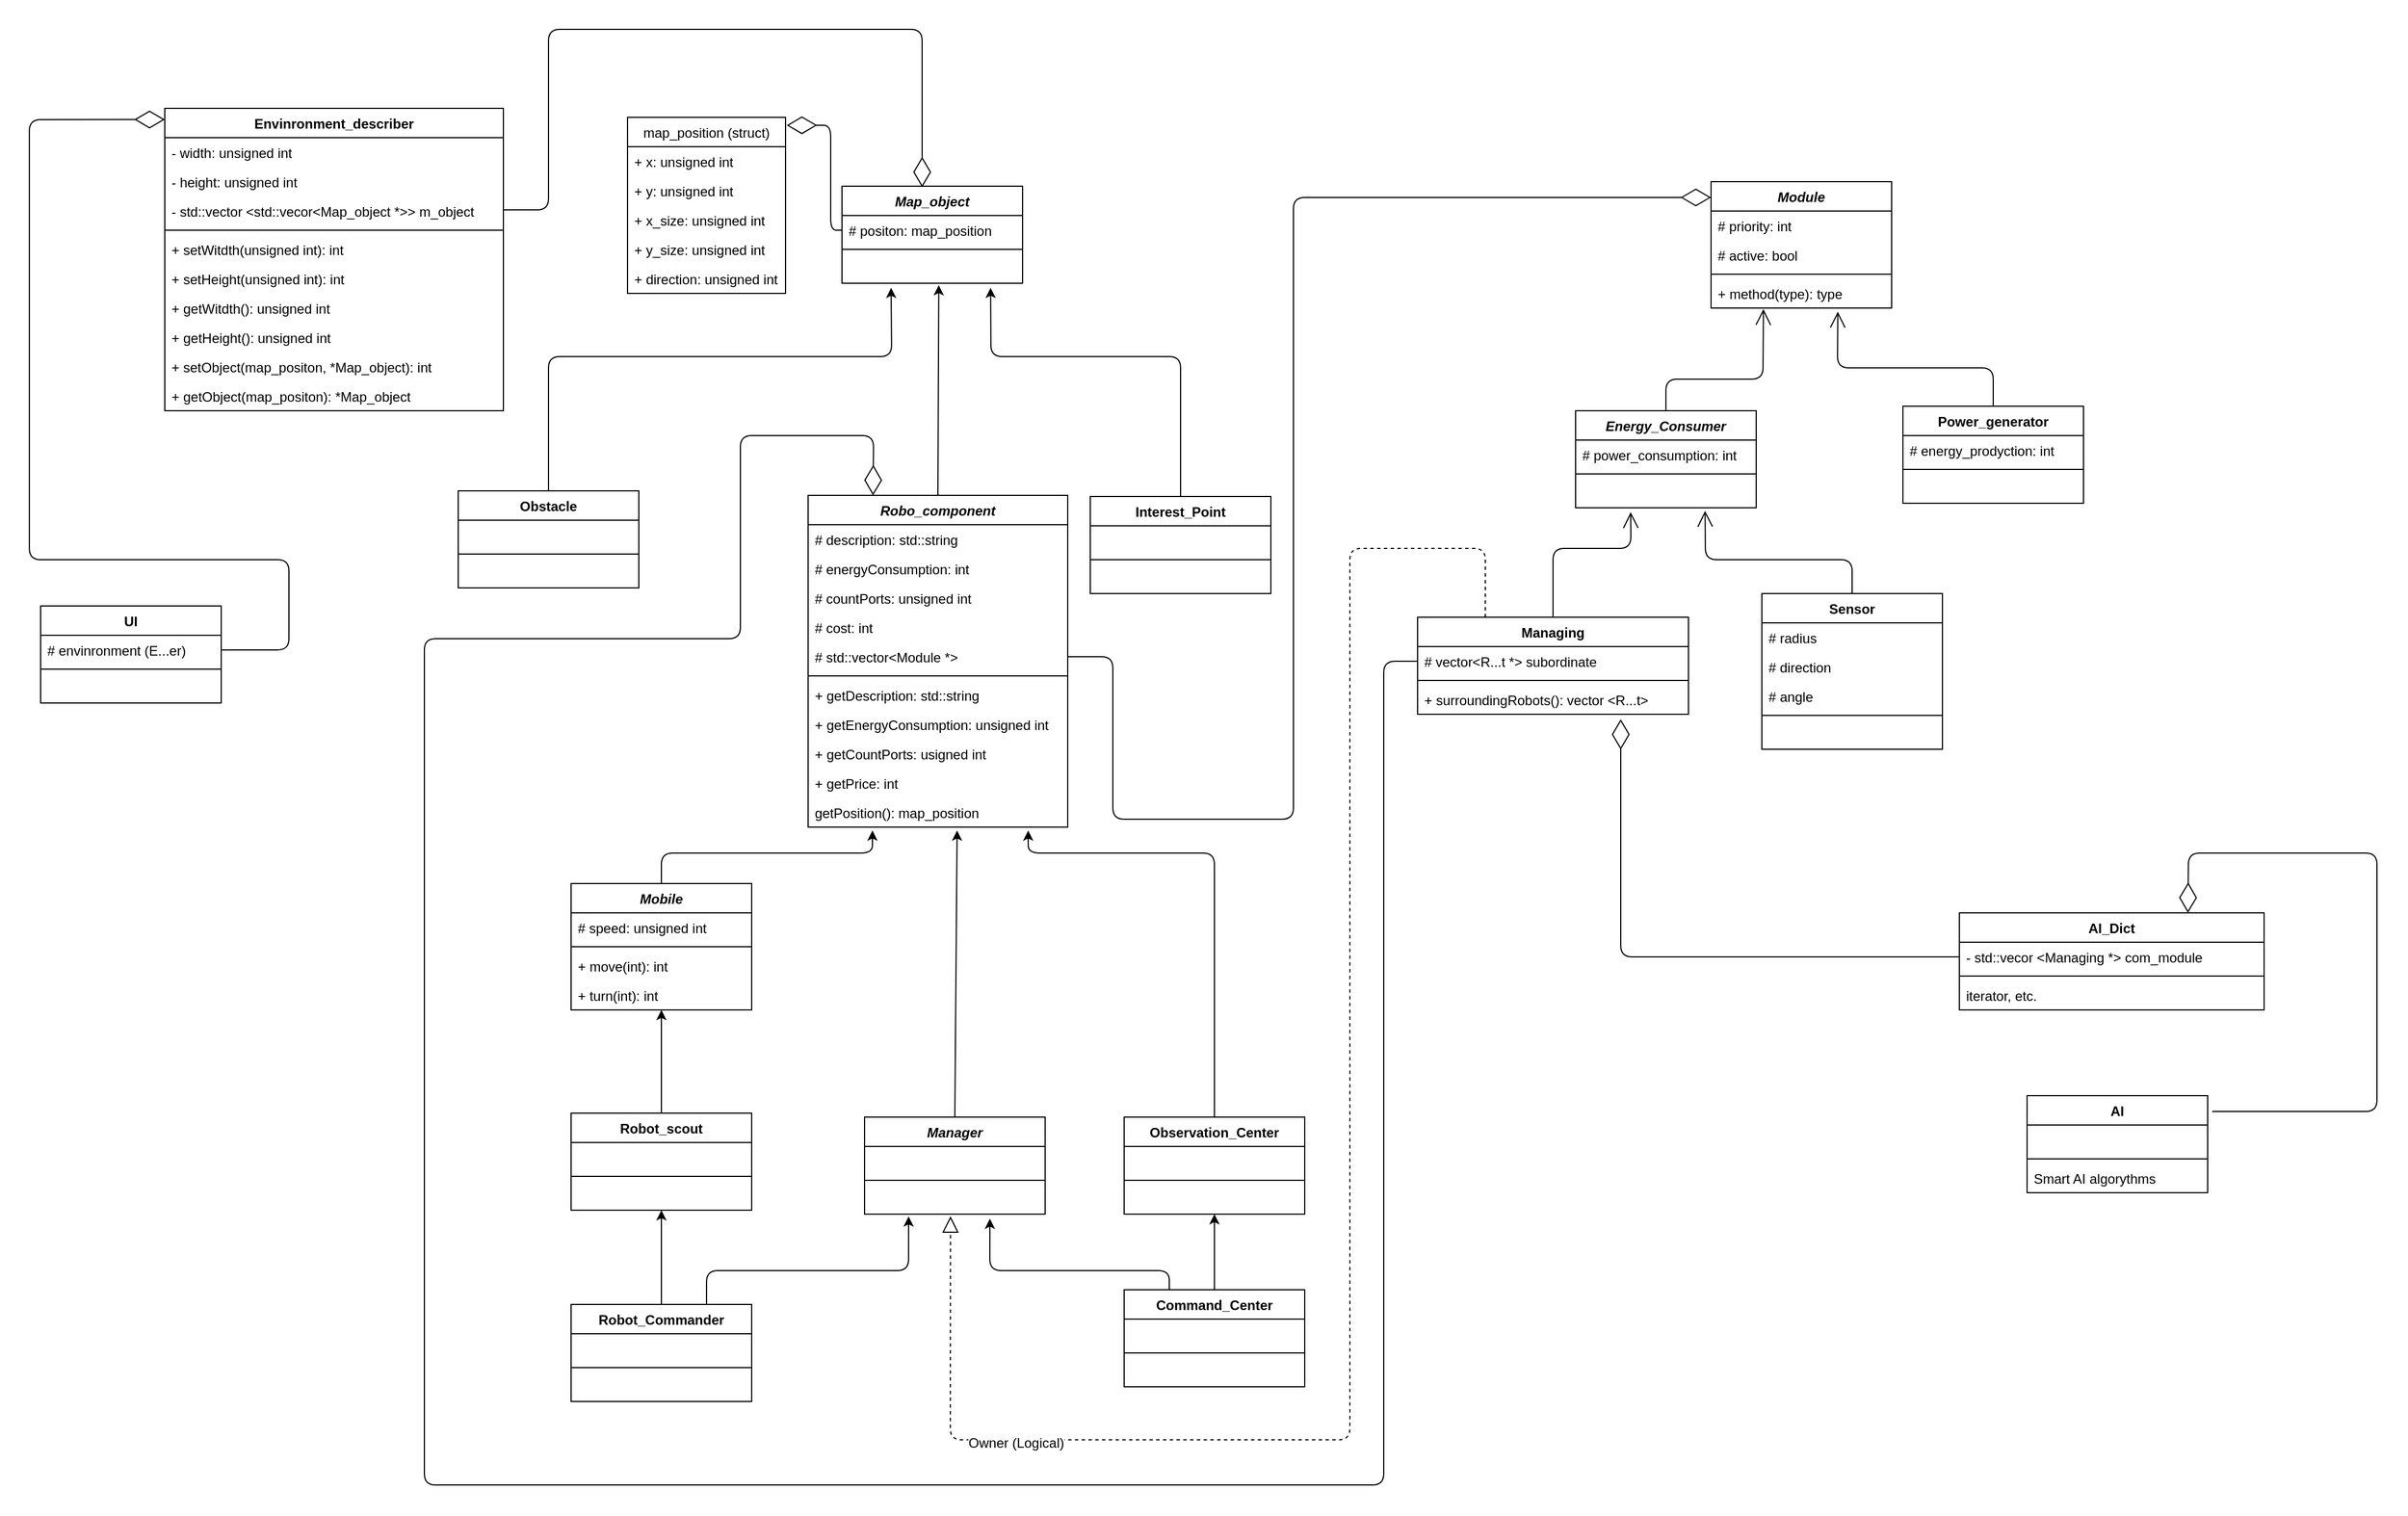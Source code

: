 <mxfile version="11.1.4" type="device"><diagram id="Exsvx9Uhfmpt_ahHoCNK" name="Page-1"><mxGraphModel dx="544" dy="948" grid="1" gridSize="10" guides="1" tooltips="1" connect="1" arrows="1" fold="1" page="1" pageScale="1" pageWidth="2336" pageHeight="1654" math="0" shadow="0"><root><mxCell id="0"/><mxCell id="1" parent="0"/><mxCell id="YD5FZeGdXj8ahOVdZ7LE-12" value="Envinronment_describer" style="swimlane;fontStyle=1;align=center;verticalAlign=top;childLayout=stackLayout;horizontal=1;startSize=26;horizontalStack=0;resizeParent=1;resizeParentMax=0;resizeLast=0;collapsible=1;marginBottom=0;" parent="1" vertex="1"><mxGeometry x="160" y="100" width="300" height="268" as="geometry"/></mxCell><mxCell id="YD5FZeGdXj8ahOVdZ7LE-13" value="- width: unsigned int" style="text;strokeColor=none;fillColor=none;align=left;verticalAlign=top;spacingLeft=4;spacingRight=4;overflow=hidden;rotatable=0;points=[[0,0.5],[1,0.5]];portConstraint=eastwest;" parent="YD5FZeGdXj8ahOVdZ7LE-12" vertex="1"><mxGeometry y="26" width="300" height="26" as="geometry"/></mxCell><mxCell id="YD5FZeGdXj8ahOVdZ7LE-16" value="- height: unsigned int" style="text;strokeColor=none;fillColor=none;align=left;verticalAlign=top;spacingLeft=4;spacingRight=4;overflow=hidden;rotatable=0;points=[[0,0.5],[1,0.5]];portConstraint=eastwest;" parent="YD5FZeGdXj8ahOVdZ7LE-12" vertex="1"><mxGeometry y="52" width="300" height="26" as="geometry"/></mxCell><mxCell id="DMs6pULs--Ma_OaMrf5f-1" value="- std::vector &lt;std::vecor&lt;Map_object *&gt;&gt; m_object" style="text;strokeColor=none;fillColor=none;align=left;verticalAlign=top;spacingLeft=4;spacingRight=4;overflow=hidden;rotatable=0;points=[[0,0.5],[1,0.5]];portConstraint=eastwest;" parent="YD5FZeGdXj8ahOVdZ7LE-12" vertex="1"><mxGeometry y="78" width="300" height="26" as="geometry"/></mxCell><mxCell id="YD5FZeGdXj8ahOVdZ7LE-14" value="" style="line;strokeWidth=1;fillColor=none;align=left;verticalAlign=middle;spacingTop=-1;spacingLeft=3;spacingRight=3;rotatable=0;labelPosition=right;points=[];portConstraint=eastwest;" parent="YD5FZeGdXj8ahOVdZ7LE-12" vertex="1"><mxGeometry y="104" width="300" height="8" as="geometry"/></mxCell><mxCell id="YD5FZeGdXj8ahOVdZ7LE-15" value="+ setWitdth(unsigned int): int" style="text;strokeColor=none;fillColor=none;align=left;verticalAlign=top;spacingLeft=4;spacingRight=4;overflow=hidden;rotatable=0;points=[[0,0.5],[1,0.5]];portConstraint=eastwest;" parent="YD5FZeGdXj8ahOVdZ7LE-12" vertex="1"><mxGeometry y="112" width="300" height="26" as="geometry"/></mxCell><mxCell id="YD5FZeGdXj8ahOVdZ7LE-18" value="+ setHeight(unsigned int): int" style="text;strokeColor=none;fillColor=none;align=left;verticalAlign=top;spacingLeft=4;spacingRight=4;overflow=hidden;rotatable=0;points=[[0,0.5],[1,0.5]];portConstraint=eastwest;" parent="YD5FZeGdXj8ahOVdZ7LE-12" vertex="1"><mxGeometry y="138" width="300" height="26" as="geometry"/></mxCell><mxCell id="YD5FZeGdXj8ahOVdZ7LE-19" value="+ getWitdth(): unsigned int" style="text;strokeColor=none;fillColor=none;align=left;verticalAlign=top;spacingLeft=4;spacingRight=4;overflow=hidden;rotatable=0;points=[[0,0.5],[1,0.5]];portConstraint=eastwest;" parent="YD5FZeGdXj8ahOVdZ7LE-12" vertex="1"><mxGeometry y="164" width="300" height="26" as="geometry"/></mxCell><mxCell id="YD5FZeGdXj8ahOVdZ7LE-20" value="+ getHeight(): unsigned int" style="text;strokeColor=none;fillColor=none;align=left;verticalAlign=top;spacingLeft=4;spacingRight=4;overflow=hidden;rotatable=0;points=[[0,0.5],[1,0.5]];portConstraint=eastwest;" parent="YD5FZeGdXj8ahOVdZ7LE-12" vertex="1"><mxGeometry y="190" width="300" height="26" as="geometry"/></mxCell><mxCell id="DMs6pULs--Ma_OaMrf5f-21" value="+ setObject(map_positon, *Map_object): int" style="text;strokeColor=none;fillColor=none;align=left;verticalAlign=top;spacingLeft=4;spacingRight=4;overflow=hidden;rotatable=0;points=[[0,0.5],[1,0.5]];portConstraint=eastwest;" parent="YD5FZeGdXj8ahOVdZ7LE-12" vertex="1"><mxGeometry y="216" width="300" height="26" as="geometry"/></mxCell><mxCell id="DMs6pULs--Ma_OaMrf5f-22" value="+ getObject(map_positon): *Map_object" style="text;strokeColor=none;fillColor=none;align=left;verticalAlign=top;spacingLeft=4;spacingRight=4;overflow=hidden;rotatable=0;points=[[0,0.5],[1,0.5]];portConstraint=eastwest;" parent="YD5FZeGdXj8ahOVdZ7LE-12" vertex="1"><mxGeometry y="242" width="300" height="26" as="geometry"/></mxCell><mxCell id="YD5FZeGdXj8ahOVdZ7LE-21" value="Map_object" style="swimlane;fontStyle=3;align=center;verticalAlign=top;childLayout=stackLayout;horizontal=1;startSize=26;horizontalStack=0;resizeParent=1;resizeParentMax=0;resizeLast=0;collapsible=1;marginBottom=0;" parent="1" vertex="1"><mxGeometry x="760" y="169" width="160" height="86" as="geometry"/></mxCell><mxCell id="YD5FZeGdXj8ahOVdZ7LE-22" value="# positon: map_position" style="text;strokeColor=none;fillColor=none;align=left;verticalAlign=top;spacingLeft=4;spacingRight=4;overflow=hidden;rotatable=0;points=[[0,0.5],[1,0.5]];portConstraint=eastwest;" parent="YD5FZeGdXj8ahOVdZ7LE-21" vertex="1"><mxGeometry y="26" width="160" height="26" as="geometry"/></mxCell><mxCell id="YD5FZeGdXj8ahOVdZ7LE-23" value="" style="line;strokeWidth=1;fillColor=none;align=left;verticalAlign=middle;spacingTop=-1;spacingLeft=3;spacingRight=3;rotatable=0;labelPosition=right;points=[];portConstraint=eastwest;" parent="YD5FZeGdXj8ahOVdZ7LE-21" vertex="1"><mxGeometry y="52" width="160" height="8" as="geometry"/></mxCell><mxCell id="YD5FZeGdXj8ahOVdZ7LE-24" value=" " style="text;strokeColor=none;fillColor=none;align=left;verticalAlign=top;spacingLeft=4;spacingRight=4;overflow=hidden;rotatable=0;points=[[0,0.5],[1,0.5]];portConstraint=eastwest;" parent="YD5FZeGdXj8ahOVdZ7LE-21" vertex="1"><mxGeometry y="60" width="160" height="26" as="geometry"/></mxCell><mxCell id="YD5FZeGdXj8ahOVdZ7LE-25" value="map_position (struct)" style="swimlane;fontStyle=0;childLayout=stackLayout;horizontal=1;startSize=26;fillColor=none;horizontalStack=0;resizeParent=1;resizeParentMax=0;resizeLast=0;collapsible=1;marginBottom=0;" parent="1" vertex="1"><mxGeometry x="570" y="108" width="140" height="156" as="geometry"/></mxCell><mxCell id="YD5FZeGdXj8ahOVdZ7LE-26" value="+ x: unsigned int" style="text;strokeColor=none;fillColor=none;align=left;verticalAlign=top;spacingLeft=4;spacingRight=4;overflow=hidden;rotatable=0;points=[[0,0.5],[1,0.5]];portConstraint=eastwest;" parent="YD5FZeGdXj8ahOVdZ7LE-25" vertex="1"><mxGeometry y="26" width="140" height="26" as="geometry"/></mxCell><mxCell id="YD5FZeGdXj8ahOVdZ7LE-27" value="+ y: unsigned int" style="text;strokeColor=none;fillColor=none;align=left;verticalAlign=top;spacingLeft=4;spacingRight=4;overflow=hidden;rotatable=0;points=[[0,0.5],[1,0.5]];portConstraint=eastwest;" parent="YD5FZeGdXj8ahOVdZ7LE-25" vertex="1"><mxGeometry y="52" width="140" height="26" as="geometry"/></mxCell><mxCell id="DMs6pULs--Ma_OaMrf5f-2" value="+ x_size: unsigned int" style="text;strokeColor=none;fillColor=none;align=left;verticalAlign=top;spacingLeft=4;spacingRight=4;overflow=hidden;rotatable=0;points=[[0,0.5],[1,0.5]];portConstraint=eastwest;" parent="YD5FZeGdXj8ahOVdZ7LE-25" vertex="1"><mxGeometry y="78" width="140" height="26" as="geometry"/></mxCell><mxCell id="DMs6pULs--Ma_OaMrf5f-3" value="+ y_size: unsigned int" style="text;strokeColor=none;fillColor=none;align=left;verticalAlign=top;spacingLeft=4;spacingRight=4;overflow=hidden;rotatable=0;points=[[0,0.5],[1,0.5]];portConstraint=eastwest;" parent="YD5FZeGdXj8ahOVdZ7LE-25" vertex="1"><mxGeometry y="104" width="140" height="26" as="geometry"/></mxCell><mxCell id="DMs6pULs--Ma_OaMrf5f-4" value="+ direction: unsigned int" style="text;strokeColor=none;fillColor=none;align=left;verticalAlign=top;spacingLeft=4;spacingRight=4;overflow=hidden;rotatable=0;points=[[0,0.5],[1,0.5]];portConstraint=eastwest;" parent="YD5FZeGdXj8ahOVdZ7LE-25" vertex="1"><mxGeometry y="130" width="140" height="26" as="geometry"/></mxCell><mxCell id="YD5FZeGdXj8ahOVdZ7LE-30" value="Obstacle" style="swimlane;fontStyle=1;align=center;verticalAlign=top;childLayout=stackLayout;horizontal=1;startSize=26;horizontalStack=0;resizeParent=1;resizeParentMax=0;resizeLast=0;collapsible=1;marginBottom=0;" parent="1" vertex="1"><mxGeometry x="420" y="439" width="160" height="86" as="geometry"/></mxCell><mxCell id="YD5FZeGdXj8ahOVdZ7LE-31" value=" " style="text;strokeColor=none;fillColor=none;align=left;verticalAlign=top;spacingLeft=4;spacingRight=4;overflow=hidden;rotatable=0;points=[[0,0.5],[1,0.5]];portConstraint=eastwest;" parent="YD5FZeGdXj8ahOVdZ7LE-30" vertex="1"><mxGeometry y="26" width="160" height="26" as="geometry"/></mxCell><mxCell id="YD5FZeGdXj8ahOVdZ7LE-32" value="" style="line;strokeWidth=1;fillColor=none;align=left;verticalAlign=middle;spacingTop=-1;spacingLeft=3;spacingRight=3;rotatable=0;labelPosition=right;points=[];portConstraint=eastwest;" parent="YD5FZeGdXj8ahOVdZ7LE-30" vertex="1"><mxGeometry y="52" width="160" height="8" as="geometry"/></mxCell><mxCell id="YD5FZeGdXj8ahOVdZ7LE-33" value=" " style="text;strokeColor=none;fillColor=none;align=left;verticalAlign=top;spacingLeft=4;spacingRight=4;overflow=hidden;rotatable=0;points=[[0,0.5],[1,0.5]];portConstraint=eastwest;" parent="YD5FZeGdXj8ahOVdZ7LE-30" vertex="1"><mxGeometry y="60" width="160" height="26" as="geometry"/></mxCell><mxCell id="YD5FZeGdXj8ahOVdZ7LE-38" value="Robo_component" style="swimlane;fontStyle=3;align=center;verticalAlign=top;childLayout=stackLayout;horizontal=1;startSize=26;horizontalStack=0;resizeParent=1;resizeParentMax=0;resizeLast=0;collapsible=1;marginBottom=0;" parent="1" vertex="1"><mxGeometry x="730" y="443" width="230" height="294" as="geometry"/></mxCell><mxCell id="YD5FZeGdXj8ahOVdZ7LE-39" value="# description: std::string" style="text;strokeColor=none;fillColor=none;align=left;verticalAlign=top;spacingLeft=4;spacingRight=4;overflow=hidden;rotatable=0;points=[[0,0.5],[1,0.5]];portConstraint=eastwest;" parent="YD5FZeGdXj8ahOVdZ7LE-38" vertex="1"><mxGeometry y="26" width="230" height="26" as="geometry"/></mxCell><mxCell id="YD5FZeGdXj8ahOVdZ7LE-41" value="# energyConsumption: int" style="text;strokeColor=none;fillColor=none;align=left;verticalAlign=top;spacingLeft=4;spacingRight=4;overflow=hidden;rotatable=0;points=[[0,0.5],[1,0.5]];portConstraint=eastwest;" parent="YD5FZeGdXj8ahOVdZ7LE-38" vertex="1"><mxGeometry y="52" width="230" height="26" as="geometry"/></mxCell><mxCell id="YD5FZeGdXj8ahOVdZ7LE-56" value="# countPorts: unsigned int" style="text;strokeColor=none;fillColor=none;align=left;verticalAlign=top;spacingLeft=4;spacingRight=4;overflow=hidden;rotatable=0;points=[[0,0.5],[1,0.5]];portConstraint=eastwest;" parent="YD5FZeGdXj8ahOVdZ7LE-38" vertex="1"><mxGeometry y="78" width="230" height="26" as="geometry"/></mxCell><mxCell id="YD5FZeGdXj8ahOVdZ7LE-57" value="# cost: int" style="text;strokeColor=none;fillColor=none;align=left;verticalAlign=top;spacingLeft=4;spacingRight=4;overflow=hidden;rotatable=0;points=[[0,0.5],[1,0.5]];portConstraint=eastwest;" parent="YD5FZeGdXj8ahOVdZ7LE-38" vertex="1"><mxGeometry y="104" width="230" height="26" as="geometry"/></mxCell><mxCell id="YD5FZeGdXj8ahOVdZ7LE-92" value="# std::vector&lt;Module *&gt;" style="text;strokeColor=none;fillColor=none;align=left;verticalAlign=top;spacingLeft=4;spacingRight=4;overflow=hidden;rotatable=0;points=[[0,0.5],[1,0.5]];portConstraint=eastwest;" parent="YD5FZeGdXj8ahOVdZ7LE-38" vertex="1"><mxGeometry y="130" width="230" height="26" as="geometry"/></mxCell><mxCell id="YD5FZeGdXj8ahOVdZ7LE-40" value="" style="line;strokeWidth=1;fillColor=none;align=left;verticalAlign=middle;spacingTop=-1;spacingLeft=3;spacingRight=3;rotatable=0;labelPosition=right;points=[];portConstraint=eastwest;" parent="YD5FZeGdXj8ahOVdZ7LE-38" vertex="1"><mxGeometry y="156" width="230" height="8" as="geometry"/></mxCell><mxCell id="DMs6pULs--Ma_OaMrf5f-24" value="+ getDescription: std::string" style="text;strokeColor=none;fillColor=none;align=left;verticalAlign=top;spacingLeft=4;spacingRight=4;overflow=hidden;rotatable=0;points=[[0,0.5],[1,0.5]];portConstraint=eastwest;" parent="YD5FZeGdXj8ahOVdZ7LE-38" vertex="1"><mxGeometry y="164" width="230" height="26" as="geometry"/></mxCell><mxCell id="YD5FZeGdXj8ahOVdZ7LE-53" value="+ getEnergyConsumption: unsigned int" style="text;strokeColor=none;fillColor=none;align=left;verticalAlign=top;spacingLeft=4;spacingRight=4;overflow=hidden;rotatable=0;points=[[0,0.5],[1,0.5]];portConstraint=eastwest;" parent="YD5FZeGdXj8ahOVdZ7LE-38" vertex="1"><mxGeometry y="190" width="230" height="26" as="geometry"/></mxCell><mxCell id="DMs6pULs--Ma_OaMrf5f-25" value="+ getCountPorts: usigned int" style="text;strokeColor=none;fillColor=none;align=left;verticalAlign=top;spacingLeft=4;spacingRight=4;overflow=hidden;rotatable=0;points=[[0,0.5],[1,0.5]];portConstraint=eastwest;" parent="YD5FZeGdXj8ahOVdZ7LE-38" vertex="1"><mxGeometry y="216" width="230" height="26" as="geometry"/></mxCell><mxCell id="DMs6pULs--Ma_OaMrf5f-26" value="+ getPrice: int" style="text;strokeColor=none;fillColor=none;align=left;verticalAlign=top;spacingLeft=4;spacingRight=4;overflow=hidden;rotatable=0;points=[[0,0.5],[1,0.5]];portConstraint=eastwest;" parent="YD5FZeGdXj8ahOVdZ7LE-38" vertex="1"><mxGeometry y="242" width="230" height="26" as="geometry"/></mxCell><mxCell id="RsCHf3ZjkwLosZyqgqrF-59" value="getPosition(): map_position" style="text;strokeColor=none;fillColor=none;align=left;verticalAlign=top;spacingLeft=4;spacingRight=4;overflow=hidden;rotatable=0;points=[[0,0.5],[1,0.5]];portConstraint=eastwest;" vertex="1" parent="YD5FZeGdXj8ahOVdZ7LE-38"><mxGeometry y="268" width="230" height="26" as="geometry"/></mxCell><mxCell id="YD5FZeGdXj8ahOVdZ7LE-42" value="Interest_Point" style="swimlane;fontStyle=1;align=center;verticalAlign=top;childLayout=stackLayout;horizontal=1;startSize=26;horizontalStack=0;resizeParent=1;resizeParentMax=0;resizeLast=0;collapsible=1;marginBottom=0;" parent="1" vertex="1"><mxGeometry x="980" y="444" width="160" height="86" as="geometry"/></mxCell><mxCell id="YD5FZeGdXj8ahOVdZ7LE-43" value=" " style="text;strokeColor=none;fillColor=none;align=left;verticalAlign=top;spacingLeft=4;spacingRight=4;overflow=hidden;rotatable=0;points=[[0,0.5],[1,0.5]];portConstraint=eastwest;" parent="YD5FZeGdXj8ahOVdZ7LE-42" vertex="1"><mxGeometry y="26" width="160" height="26" as="geometry"/></mxCell><mxCell id="YD5FZeGdXj8ahOVdZ7LE-44" value="" style="line;strokeWidth=1;fillColor=none;align=left;verticalAlign=middle;spacingTop=-1;spacingLeft=3;spacingRight=3;rotatable=0;labelPosition=right;points=[];portConstraint=eastwest;" parent="YD5FZeGdXj8ahOVdZ7LE-42" vertex="1"><mxGeometry y="52" width="160" height="8" as="geometry"/></mxCell><mxCell id="YD5FZeGdXj8ahOVdZ7LE-45" value=" " style="text;strokeColor=none;fillColor=none;align=left;verticalAlign=top;spacingLeft=4;spacingRight=4;overflow=hidden;rotatable=0;points=[[0,0.5],[1,0.5]];portConstraint=eastwest;" parent="YD5FZeGdXj8ahOVdZ7LE-42" vertex="1"><mxGeometry y="60" width="160" height="26" as="geometry"/></mxCell><mxCell id="YD5FZeGdXj8ahOVdZ7LE-58" value="Mobile" style="swimlane;fontStyle=3;align=center;verticalAlign=top;childLayout=stackLayout;horizontal=1;startSize=26;horizontalStack=0;resizeParent=1;resizeParentMax=0;resizeLast=0;collapsible=1;marginBottom=0;" parent="1" vertex="1"><mxGeometry x="520" y="787" width="160" height="112" as="geometry"/></mxCell><mxCell id="YD5FZeGdXj8ahOVdZ7LE-59" value="# speed: unsigned int" style="text;strokeColor=none;fillColor=none;align=left;verticalAlign=top;spacingLeft=4;spacingRight=4;overflow=hidden;rotatable=0;points=[[0,0.5],[1,0.5]];portConstraint=eastwest;" parent="YD5FZeGdXj8ahOVdZ7LE-58" vertex="1"><mxGeometry y="26" width="160" height="26" as="geometry"/></mxCell><mxCell id="YD5FZeGdXj8ahOVdZ7LE-60" value="" style="line;strokeWidth=1;fillColor=none;align=left;verticalAlign=middle;spacingTop=-1;spacingLeft=3;spacingRight=3;rotatable=0;labelPosition=right;points=[];portConstraint=eastwest;" parent="YD5FZeGdXj8ahOVdZ7LE-58" vertex="1"><mxGeometry y="52" width="160" height="8" as="geometry"/></mxCell><mxCell id="YD5FZeGdXj8ahOVdZ7LE-61" value="+ move(int): int" style="text;strokeColor=none;fillColor=none;align=left;verticalAlign=top;spacingLeft=4;spacingRight=4;overflow=hidden;rotatable=0;points=[[0,0.5],[1,0.5]];portConstraint=eastwest;" parent="YD5FZeGdXj8ahOVdZ7LE-58" vertex="1"><mxGeometry y="60" width="160" height="26" as="geometry"/></mxCell><mxCell id="YD5FZeGdXj8ahOVdZ7LE-62" value="+ turn(int): int" style="text;strokeColor=none;fillColor=none;align=left;verticalAlign=top;spacingLeft=4;spacingRight=4;overflow=hidden;rotatable=0;points=[[0,0.5],[1,0.5]];portConstraint=eastwest;" parent="YD5FZeGdXj8ahOVdZ7LE-58" vertex="1"><mxGeometry y="86" width="160" height="26" as="geometry"/></mxCell><mxCell id="YD5FZeGdXj8ahOVdZ7LE-67" value="Manager" style="swimlane;fontStyle=3;align=center;verticalAlign=top;childLayout=stackLayout;horizontal=1;startSize=26;horizontalStack=0;resizeParent=1;resizeParentMax=0;resizeLast=0;collapsible=1;marginBottom=0;" parent="1" vertex="1"><mxGeometry x="780" y="994" width="160" height="86" as="geometry"/></mxCell><mxCell id="YD5FZeGdXj8ahOVdZ7LE-68" value=" " style="text;strokeColor=none;fillColor=none;align=left;verticalAlign=top;spacingLeft=4;spacingRight=4;overflow=hidden;rotatable=0;points=[[0,0.5],[1,0.5]];portConstraint=eastwest;" parent="YD5FZeGdXj8ahOVdZ7LE-67" vertex="1"><mxGeometry y="26" width="160" height="26" as="geometry"/></mxCell><mxCell id="YD5FZeGdXj8ahOVdZ7LE-69" value="" style="line;strokeWidth=1;fillColor=none;align=left;verticalAlign=middle;spacingTop=-1;spacingLeft=3;spacingRight=3;rotatable=0;labelPosition=right;points=[];portConstraint=eastwest;" parent="YD5FZeGdXj8ahOVdZ7LE-67" vertex="1"><mxGeometry y="52" width="160" height="8" as="geometry"/></mxCell><mxCell id="YD5FZeGdXj8ahOVdZ7LE-70" value=" " style="text;strokeColor=none;fillColor=none;align=left;verticalAlign=top;spacingLeft=4;spacingRight=4;overflow=hidden;rotatable=0;points=[[0,0.5],[1,0.5]];portConstraint=eastwest;" parent="YD5FZeGdXj8ahOVdZ7LE-67" vertex="1"><mxGeometry y="60" width="160" height="26" as="geometry"/></mxCell><mxCell id="YD5FZeGdXj8ahOVdZ7LE-71" value="Module" style="swimlane;fontStyle=3;align=center;verticalAlign=top;childLayout=stackLayout;horizontal=1;startSize=26;horizontalStack=0;resizeParent=1;resizeParentMax=0;resizeLast=0;collapsible=1;marginBottom=0;" parent="1" vertex="1"><mxGeometry x="1530" y="165" width="160" height="112" as="geometry"><mxRectangle x="1530" y="165" width="70" height="26" as="alternateBounds"/></mxGeometry></mxCell><mxCell id="YD5FZeGdXj8ahOVdZ7LE-72" value="# priority: int" style="text;strokeColor=none;fillColor=none;align=left;verticalAlign=top;spacingLeft=4;spacingRight=4;overflow=hidden;rotatable=0;points=[[0,0.5],[1,0.5]];portConstraint=eastwest;" parent="YD5FZeGdXj8ahOVdZ7LE-71" vertex="1"><mxGeometry y="26" width="160" height="26" as="geometry"/></mxCell><mxCell id="RsCHf3ZjkwLosZyqgqrF-19" value="# active: bool" style="text;strokeColor=none;fillColor=none;align=left;verticalAlign=top;spacingLeft=4;spacingRight=4;overflow=hidden;rotatable=0;points=[[0,0.5],[1,0.5]];portConstraint=eastwest;" vertex="1" parent="YD5FZeGdXj8ahOVdZ7LE-71"><mxGeometry y="52" width="160" height="26" as="geometry"/></mxCell><mxCell id="YD5FZeGdXj8ahOVdZ7LE-73" value="" style="line;strokeWidth=1;fillColor=none;align=left;verticalAlign=middle;spacingTop=-1;spacingLeft=3;spacingRight=3;rotatable=0;labelPosition=right;points=[];portConstraint=eastwest;" parent="YD5FZeGdXj8ahOVdZ7LE-71" vertex="1"><mxGeometry y="78" width="160" height="8" as="geometry"/></mxCell><mxCell id="YD5FZeGdXj8ahOVdZ7LE-74" value="+ method(type): type" style="text;strokeColor=none;fillColor=none;align=left;verticalAlign=top;spacingLeft=4;spacingRight=4;overflow=hidden;rotatable=0;points=[[0,0.5],[1,0.5]];portConstraint=eastwest;" parent="YD5FZeGdXj8ahOVdZ7LE-71" vertex="1"><mxGeometry y="86" width="160" height="26" as="geometry"/></mxCell><mxCell id="YD5FZeGdXj8ahOVdZ7LE-75" value="Managing" style="swimlane;fontStyle=1;align=center;verticalAlign=top;childLayout=stackLayout;horizontal=1;startSize=26;horizontalStack=0;resizeParent=1;resizeParentMax=0;resizeLast=0;collapsible=1;marginBottom=0;" parent="1" vertex="1"><mxGeometry x="1270" y="551" width="240" height="86" as="geometry"/></mxCell><mxCell id="YD5FZeGdXj8ahOVdZ7LE-76" value="# vector&lt;R...t *&gt; subordinate" style="text;strokeColor=none;fillColor=none;align=left;verticalAlign=top;spacingLeft=4;spacingRight=4;overflow=hidden;rotatable=0;points=[[0,0.5],[1,0.5]];portConstraint=eastwest;" parent="YD5FZeGdXj8ahOVdZ7LE-75" vertex="1"><mxGeometry y="26" width="240" height="26" as="geometry"/></mxCell><mxCell id="YD5FZeGdXj8ahOVdZ7LE-77" value="" style="line;strokeWidth=1;fillColor=none;align=left;verticalAlign=middle;spacingTop=-1;spacingLeft=3;spacingRight=3;rotatable=0;labelPosition=right;points=[];portConstraint=eastwest;" parent="YD5FZeGdXj8ahOVdZ7LE-75" vertex="1"><mxGeometry y="52" width="240" height="8" as="geometry"/></mxCell><mxCell id="YD5FZeGdXj8ahOVdZ7LE-78" value="+ surroundingRobots(): vector &lt;R...t&gt;" style="text;strokeColor=none;fillColor=none;align=left;verticalAlign=top;spacingLeft=4;spacingRight=4;overflow=hidden;rotatable=0;points=[[0,0.5],[1,0.5]];portConstraint=eastwest;" parent="YD5FZeGdXj8ahOVdZ7LE-75" vertex="1"><mxGeometry y="60" width="240" height="26" as="geometry"/></mxCell><mxCell id="YD5FZeGdXj8ahOVdZ7LE-79" value="Power_generator" style="swimlane;fontStyle=1;align=center;verticalAlign=top;childLayout=stackLayout;horizontal=1;startSize=26;horizontalStack=0;resizeParent=1;resizeParentMax=0;resizeLast=0;collapsible=1;marginBottom=0;" parent="1" vertex="1"><mxGeometry x="1700" y="364" width="160" height="86" as="geometry"/></mxCell><mxCell id="YD5FZeGdXj8ahOVdZ7LE-80" value="# energy_prodyction: int" style="text;strokeColor=none;fillColor=none;align=left;verticalAlign=top;spacingLeft=4;spacingRight=4;overflow=hidden;rotatable=0;points=[[0,0.5],[1,0.5]];portConstraint=eastwest;" parent="YD5FZeGdXj8ahOVdZ7LE-79" vertex="1"><mxGeometry y="26" width="160" height="26" as="geometry"/></mxCell><mxCell id="YD5FZeGdXj8ahOVdZ7LE-81" value="" style="line;strokeWidth=1;fillColor=none;align=left;verticalAlign=middle;spacingTop=-1;spacingLeft=3;spacingRight=3;rotatable=0;labelPosition=right;points=[];portConstraint=eastwest;" parent="YD5FZeGdXj8ahOVdZ7LE-79" vertex="1"><mxGeometry y="52" width="160" height="8" as="geometry"/></mxCell><mxCell id="YD5FZeGdXj8ahOVdZ7LE-82" value=" " style="text;strokeColor=none;fillColor=none;align=left;verticalAlign=top;spacingLeft=4;spacingRight=4;overflow=hidden;rotatable=0;points=[[0,0.5],[1,0.5]];portConstraint=eastwest;" parent="YD5FZeGdXj8ahOVdZ7LE-79" vertex="1"><mxGeometry y="60" width="160" height="26" as="geometry"/></mxCell><mxCell id="YD5FZeGdXj8ahOVdZ7LE-83" value="Sensor" style="swimlane;fontStyle=1;align=center;verticalAlign=top;childLayout=stackLayout;horizontal=1;startSize=26;horizontalStack=0;resizeParent=1;resizeParentMax=0;resizeLast=0;collapsible=1;marginBottom=0;" parent="1" vertex="1"><mxGeometry x="1575" y="530" width="160" height="138" as="geometry"/></mxCell><mxCell id="YD5FZeGdXj8ahOVdZ7LE-84" value="# radius" style="text;strokeColor=none;fillColor=none;align=left;verticalAlign=top;spacingLeft=4;spacingRight=4;overflow=hidden;rotatable=0;points=[[0,0.5],[1,0.5]];portConstraint=eastwest;" parent="YD5FZeGdXj8ahOVdZ7LE-83" vertex="1"><mxGeometry y="26" width="160" height="26" as="geometry"/></mxCell><mxCell id="RsCHf3ZjkwLosZyqgqrF-25" value="# direction" style="text;strokeColor=none;fillColor=none;align=left;verticalAlign=top;spacingLeft=4;spacingRight=4;overflow=hidden;rotatable=0;points=[[0,0.5],[1,0.5]];portConstraint=eastwest;" vertex="1" parent="YD5FZeGdXj8ahOVdZ7LE-83"><mxGeometry y="52" width="160" height="26" as="geometry"/></mxCell><mxCell id="RsCHf3ZjkwLosZyqgqrF-26" value="# angle" style="text;strokeColor=none;fillColor=none;align=left;verticalAlign=top;spacingLeft=4;spacingRight=4;overflow=hidden;rotatable=0;points=[[0,0.5],[1,0.5]];portConstraint=eastwest;" vertex="1" parent="YD5FZeGdXj8ahOVdZ7LE-83"><mxGeometry y="78" width="160" height="26" as="geometry"/></mxCell><mxCell id="YD5FZeGdXj8ahOVdZ7LE-85" value="" style="line;strokeWidth=1;fillColor=none;align=left;verticalAlign=middle;spacingTop=-1;spacingLeft=3;spacingRight=3;rotatable=0;labelPosition=right;points=[];portConstraint=eastwest;" parent="YD5FZeGdXj8ahOVdZ7LE-83" vertex="1"><mxGeometry y="104" width="160" height="8" as="geometry"/></mxCell><mxCell id="YD5FZeGdXj8ahOVdZ7LE-86" value=" " style="text;strokeColor=none;fillColor=none;align=left;verticalAlign=top;spacingLeft=4;spacingRight=4;overflow=hidden;rotatable=0;points=[[0,0.5],[1,0.5]];portConstraint=eastwest;" parent="YD5FZeGdXj8ahOVdZ7LE-83" vertex="1"><mxGeometry y="112" width="160" height="26" as="geometry"/></mxCell><mxCell id="YD5FZeGdXj8ahOVdZ7LE-94" value="" style="endArrow=diamondThin;endFill=0;endSize=24;html=1;exitX=1;exitY=0.5;exitDx=0;exitDy=0;" parent="1" source="YD5FZeGdXj8ahOVdZ7LE-92" edge="1"><mxGeometry width="160" relative="1" as="geometry"><mxPoint x="920" y="732.5" as="sourcePoint"/><mxPoint x="1530" y="179" as="targetPoint"/><Array as="points"><mxPoint x="1000" y="586"/><mxPoint x="1000" y="730"/><mxPoint x="1160" y="730"/><mxPoint x="1160" y="179"/></Array></mxGeometry></mxCell><mxCell id="YD5FZeGdXj8ahOVdZ7LE-95" value="" style="endArrow=diamondThin;endFill=0;endSize=24;html=1;exitX=0;exitY=0.5;exitDx=0;exitDy=0;entryX=1.007;entryY=0.045;entryDx=0;entryDy=0;entryPerimeter=0;" parent="1" source="YD5FZeGdXj8ahOVdZ7LE-22" target="YD5FZeGdXj8ahOVdZ7LE-25" edge="1"><mxGeometry width="160" relative="1" as="geometry"><mxPoint x="500" y="240" as="sourcePoint"/><mxPoint x="703" y="87" as="targetPoint"/><Array as="points"><mxPoint x="750" y="208"/><mxPoint x="750" y="115"/></Array></mxGeometry></mxCell><mxCell id="YD5FZeGdXj8ahOVdZ7LE-96" value="Robot_Commander" style="swimlane;fontStyle=1;align=center;verticalAlign=top;childLayout=stackLayout;horizontal=1;startSize=26;horizontalStack=0;resizeParent=1;resizeParentMax=0;resizeLast=0;collapsible=1;marginBottom=0;" parent="1" vertex="1"><mxGeometry x="520" y="1160" width="160" height="86" as="geometry"/></mxCell><mxCell id="YD5FZeGdXj8ahOVdZ7LE-97" value=" " style="text;strokeColor=none;fillColor=none;align=left;verticalAlign=top;spacingLeft=4;spacingRight=4;overflow=hidden;rotatable=0;points=[[0,0.5],[1,0.5]];portConstraint=eastwest;" parent="YD5FZeGdXj8ahOVdZ7LE-96" vertex="1"><mxGeometry y="26" width="160" height="26" as="geometry"/></mxCell><mxCell id="YD5FZeGdXj8ahOVdZ7LE-98" value="" style="line;strokeWidth=1;fillColor=none;align=left;verticalAlign=middle;spacingTop=-1;spacingLeft=3;spacingRight=3;rotatable=0;labelPosition=right;points=[];portConstraint=eastwest;" parent="YD5FZeGdXj8ahOVdZ7LE-96" vertex="1"><mxGeometry y="52" width="160" height="8" as="geometry"/></mxCell><mxCell id="YD5FZeGdXj8ahOVdZ7LE-99" value=" " style="text;strokeColor=none;fillColor=none;align=left;verticalAlign=top;spacingLeft=4;spacingRight=4;overflow=hidden;rotatable=0;points=[[0,0.5],[1,0.5]];portConstraint=eastwest;" parent="YD5FZeGdXj8ahOVdZ7LE-96" vertex="1"><mxGeometry y="60" width="160" height="26" as="geometry"/></mxCell><mxCell id="YD5FZeGdXj8ahOVdZ7LE-118" value="Robot_scout" style="swimlane;fontStyle=1;align=center;verticalAlign=top;childLayout=stackLayout;horizontal=1;startSize=26;horizontalStack=0;resizeParent=1;resizeParentMax=0;resizeLast=0;collapsible=1;marginBottom=0;" parent="1" vertex="1"><mxGeometry x="520" y="990.5" width="160" height="86" as="geometry"/></mxCell><mxCell id="YD5FZeGdXj8ahOVdZ7LE-119" value=" " style="text;strokeColor=none;fillColor=none;align=left;verticalAlign=top;spacingLeft=4;spacingRight=4;overflow=hidden;rotatable=0;points=[[0,0.5],[1,0.5]];portConstraint=eastwest;" parent="YD5FZeGdXj8ahOVdZ7LE-118" vertex="1"><mxGeometry y="26" width="160" height="26" as="geometry"/></mxCell><mxCell id="YD5FZeGdXj8ahOVdZ7LE-120" value="" style="line;strokeWidth=1;fillColor=none;align=left;verticalAlign=middle;spacingTop=-1;spacingLeft=3;spacingRight=3;rotatable=0;labelPosition=right;points=[];portConstraint=eastwest;" parent="YD5FZeGdXj8ahOVdZ7LE-118" vertex="1"><mxGeometry y="52" width="160" height="8" as="geometry"/></mxCell><mxCell id="YD5FZeGdXj8ahOVdZ7LE-121" value=" " style="text;strokeColor=none;fillColor=none;align=left;verticalAlign=top;spacingLeft=4;spacingRight=4;overflow=hidden;rotatable=0;points=[[0,0.5],[1,0.5]];portConstraint=eastwest;" parent="YD5FZeGdXj8ahOVdZ7LE-118" vertex="1"><mxGeometry y="60" width="160" height="26" as="geometry"/></mxCell><mxCell id="YD5FZeGdXj8ahOVdZ7LE-123" value="Observation_Center" style="swimlane;fontStyle=1;align=center;verticalAlign=top;childLayout=stackLayout;horizontal=1;startSize=26;horizontalStack=0;resizeParent=1;resizeParentMax=0;resizeLast=0;collapsible=1;marginBottom=0;" parent="1" vertex="1"><mxGeometry x="1010" y="994" width="160" height="86" as="geometry"/></mxCell><mxCell id="YD5FZeGdXj8ahOVdZ7LE-124" value=" " style="text;strokeColor=none;fillColor=none;align=left;verticalAlign=top;spacingLeft=4;spacingRight=4;overflow=hidden;rotatable=0;points=[[0,0.5],[1,0.5]];portConstraint=eastwest;" parent="YD5FZeGdXj8ahOVdZ7LE-123" vertex="1"><mxGeometry y="26" width="160" height="26" as="geometry"/></mxCell><mxCell id="YD5FZeGdXj8ahOVdZ7LE-125" value="" style="line;strokeWidth=1;fillColor=none;align=left;verticalAlign=middle;spacingTop=-1;spacingLeft=3;spacingRight=3;rotatable=0;labelPosition=right;points=[];portConstraint=eastwest;" parent="YD5FZeGdXj8ahOVdZ7LE-123" vertex="1"><mxGeometry y="52" width="160" height="8" as="geometry"/></mxCell><mxCell id="YD5FZeGdXj8ahOVdZ7LE-126" value=" " style="text;strokeColor=none;fillColor=none;align=left;verticalAlign=top;spacingLeft=4;spacingRight=4;overflow=hidden;rotatable=0;points=[[0,0.5],[1,0.5]];portConstraint=eastwest;" parent="YD5FZeGdXj8ahOVdZ7LE-123" vertex="1"><mxGeometry y="60" width="160" height="26" as="geometry"/></mxCell><mxCell id="YD5FZeGdXj8ahOVdZ7LE-137" value="Command_Center" style="swimlane;fontStyle=1;align=center;verticalAlign=top;childLayout=stackLayout;horizontal=1;startSize=26;horizontalStack=0;resizeParent=1;resizeParentMax=0;resizeLast=0;collapsible=1;marginBottom=0;" parent="1" vertex="1"><mxGeometry x="1010" y="1147" width="160" height="86" as="geometry"/></mxCell><mxCell id="YD5FZeGdXj8ahOVdZ7LE-138" value=" " style="text;strokeColor=none;fillColor=none;align=left;verticalAlign=top;spacingLeft=4;spacingRight=4;overflow=hidden;rotatable=0;points=[[0,0.5],[1,0.5]];portConstraint=eastwest;" parent="YD5FZeGdXj8ahOVdZ7LE-137" vertex="1"><mxGeometry y="26" width="160" height="26" as="geometry"/></mxCell><mxCell id="YD5FZeGdXj8ahOVdZ7LE-139" value="" style="line;strokeWidth=1;fillColor=none;align=left;verticalAlign=middle;spacingTop=-1;spacingLeft=3;spacingRight=3;rotatable=0;labelPosition=right;points=[];portConstraint=eastwest;" parent="YD5FZeGdXj8ahOVdZ7LE-137" vertex="1"><mxGeometry y="52" width="160" height="8" as="geometry"/></mxCell><mxCell id="YD5FZeGdXj8ahOVdZ7LE-140" value=" " style="text;strokeColor=none;fillColor=none;align=left;verticalAlign=top;spacingLeft=4;spacingRight=4;overflow=hidden;rotatable=0;points=[[0,0.5],[1,0.5]];portConstraint=eastwest;" parent="YD5FZeGdXj8ahOVdZ7LE-137" vertex="1"><mxGeometry y="60" width="160" height="26" as="geometry"/></mxCell><mxCell id="YD5FZeGdXj8ahOVdZ7LE-144" value="AI_Dict" style="swimlane;fontStyle=1;align=center;verticalAlign=top;childLayout=stackLayout;horizontal=1;startSize=26;horizontalStack=0;resizeParent=1;resizeParentMax=0;resizeLast=0;collapsible=1;marginBottom=0;" parent="1" vertex="1"><mxGeometry x="1750" y="813" width="270" height="86" as="geometry"/></mxCell><mxCell id="YD5FZeGdXj8ahOVdZ7LE-145" value="- std::vecor &lt;Managing *&gt; com_module" style="text;strokeColor=none;fillColor=none;align=left;verticalAlign=top;spacingLeft=4;spacingRight=4;overflow=hidden;rotatable=0;points=[[0,0.5],[1,0.5]];portConstraint=eastwest;" parent="YD5FZeGdXj8ahOVdZ7LE-144" vertex="1"><mxGeometry y="26" width="270" height="26" as="geometry"/></mxCell><mxCell id="YD5FZeGdXj8ahOVdZ7LE-146" value="" style="line;strokeWidth=1;fillColor=none;align=left;verticalAlign=middle;spacingTop=-1;spacingLeft=3;spacingRight=3;rotatable=0;labelPosition=right;points=[];portConstraint=eastwest;" parent="YD5FZeGdXj8ahOVdZ7LE-144" vertex="1"><mxGeometry y="52" width="270" height="8" as="geometry"/></mxCell><mxCell id="YD5FZeGdXj8ahOVdZ7LE-147" value="iterator, etc." style="text;strokeColor=none;fillColor=none;align=left;verticalAlign=top;spacingLeft=4;spacingRight=4;overflow=hidden;rotatable=0;points=[[0,0.5],[1,0.5]];portConstraint=eastwest;" parent="YD5FZeGdXj8ahOVdZ7LE-144" vertex="1"><mxGeometry y="60" width="270" height="26" as="geometry"/></mxCell><mxCell id="YD5FZeGdXj8ahOVdZ7LE-151" value="" style="endArrow=diamondThin;endFill=0;endSize=24;html=1;exitX=0;exitY=0.5;exitDx=0;exitDy=0;entryX=0.75;entryY=1.167;entryDx=0;entryDy=0;entryPerimeter=0;" parent="1" source="YD5FZeGdXj8ahOVdZ7LE-145" target="YD5FZeGdXj8ahOVdZ7LE-78" edge="1"><mxGeometry width="160" relative="1" as="geometry"><mxPoint x="1430" y="630" as="sourcePoint"/><mxPoint x="1590" y="630" as="targetPoint"/><Array as="points"><mxPoint x="1450" y="852"/></Array></mxGeometry></mxCell><mxCell id="DMs6pULs--Ma_OaMrf5f-5" value="" style="endArrow=diamondThin;endFill=0;endSize=24;html=1;entryX=0.444;entryY=0.012;entryDx=0;entryDy=0;entryPerimeter=0;" parent="1" target="YD5FZeGdXj8ahOVdZ7LE-21" edge="1"><mxGeometry width="160" relative="1" as="geometry"><mxPoint x="460" y="190" as="sourcePoint"/><mxPoint x="850" y="120" as="targetPoint"/><Array as="points"><mxPoint x="500" y="190"/><mxPoint x="500" y="30"/><mxPoint x="831" y="30"/></Array></mxGeometry></mxCell><mxCell id="RsCHf3ZjkwLosZyqgqrF-1" value="" style="endArrow=classic;html=1;exitX=0.5;exitY=0;exitDx=0;exitDy=0;" edge="1" parent="1" source="YD5FZeGdXj8ahOVdZ7LE-118" target="YD5FZeGdXj8ahOVdZ7LE-62"><mxGeometry width="50" height="50" relative="1" as="geometry"><mxPoint x="480" y="949" as="sourcePoint"/><mxPoint x="670" y="920" as="targetPoint"/></mxGeometry></mxCell><mxCell id="RsCHf3ZjkwLosZyqgqrF-3" value="" style="endArrow=classic;html=1;exitX=0.5;exitY=0;exitDx=0;exitDy=0;" edge="1" parent="1" source="YD5FZeGdXj8ahOVdZ7LE-96" target="YD5FZeGdXj8ahOVdZ7LE-121"><mxGeometry width="50" height="50" relative="1" as="geometry"><mxPoint x="410" y="1100" as="sourcePoint"/><mxPoint x="460" y="1050" as="targetPoint"/></mxGeometry></mxCell><mxCell id="RsCHf3ZjkwLosZyqgqrF-5" value="" style="endArrow=classic;html=1;exitX=0.5;exitY=0;exitDx=0;exitDy=0;" edge="1" parent="1" source="YD5FZeGdXj8ahOVdZ7LE-137" target="YD5FZeGdXj8ahOVdZ7LE-126"><mxGeometry width="50" height="50" relative="1" as="geometry"><mxPoint x="1210" y="1137" as="sourcePoint"/><mxPoint x="1260" y="1087" as="targetPoint"/></mxGeometry></mxCell><mxCell id="RsCHf3ZjkwLosZyqgqrF-6" value="" style="endArrow=classic;html=1;exitX=0.75;exitY=0;exitDx=0;exitDy=0;entryX=0.244;entryY=1.077;entryDx=0;entryDy=0;entryPerimeter=0;" edge="1" parent="1" source="YD5FZeGdXj8ahOVdZ7LE-96" target="YD5FZeGdXj8ahOVdZ7LE-70"><mxGeometry width="50" height="50" relative="1" as="geometry"><mxPoint x="780" y="1160" as="sourcePoint"/><mxPoint x="830" y="1110" as="targetPoint"/><Array as="points"><mxPoint x="640" y="1130"/><mxPoint x="819" y="1130"/></Array></mxGeometry></mxCell><mxCell id="RsCHf3ZjkwLosZyqgqrF-7" value="" style="endArrow=classic;html=1;exitX=0.25;exitY=0;exitDx=0;exitDy=0;entryX=0.694;entryY=1.154;entryDx=0;entryDy=0;entryPerimeter=0;" edge="1" parent="1" source="YD5FZeGdXj8ahOVdZ7LE-137" target="YD5FZeGdXj8ahOVdZ7LE-70"><mxGeometry width="50" height="50" relative="1" as="geometry"><mxPoint x="850" y="1200" as="sourcePoint"/><mxPoint x="900" y="1150" as="targetPoint"/><Array as="points"><mxPoint x="1050" y="1130"/><mxPoint x="891" y="1130"/></Array></mxGeometry></mxCell><mxCell id="RsCHf3ZjkwLosZyqgqrF-8" value="" style="endArrow=classic;html=1;exitX=0.5;exitY=0;exitDx=0;exitDy=0;" edge="1" parent="1" source="YD5FZeGdXj8ahOVdZ7LE-58"><mxGeometry width="50" height="50" relative="1" as="geometry"><mxPoint x="600" y="710" as="sourcePoint"/><mxPoint x="787" y="740" as="targetPoint"/><Array as="points"><mxPoint x="600" y="760"/><mxPoint x="787" y="760"/></Array></mxGeometry></mxCell><mxCell id="RsCHf3ZjkwLosZyqgqrF-9" value="" style="endArrow=classic;html=1;exitX=0.5;exitY=0;exitDx=0;exitDy=0;" edge="1" parent="1" source="YD5FZeGdXj8ahOVdZ7LE-67"><mxGeometry width="50" height="50" relative="1" as="geometry"><mxPoint x="890" y="890" as="sourcePoint"/><mxPoint x="862" y="740" as="targetPoint"/></mxGeometry></mxCell><mxCell id="RsCHf3ZjkwLosZyqgqrF-10" value="" style="endArrow=classic;html=1;exitX=0.5;exitY=0;exitDx=0;exitDy=0;" edge="1" parent="1" source="YD5FZeGdXj8ahOVdZ7LE-123"><mxGeometry width="50" height="50" relative="1" as="geometry"><mxPoint x="980" y="870" as="sourcePoint"/><mxPoint x="925" y="740" as="targetPoint"/><Array as="points"><mxPoint x="1090" y="760"/><mxPoint x="925" y="760"/></Array></mxGeometry></mxCell><mxCell id="RsCHf3ZjkwLosZyqgqrF-11" value="" style="endArrow=classic;html=1;exitX=0.5;exitY=0;exitDx=0;exitDy=0;entryX=0.272;entryY=1.156;entryDx=0;entryDy=0;entryPerimeter=0;" edge="1" parent="1" source="YD5FZeGdXj8ahOVdZ7LE-30" target="YD5FZeGdXj8ahOVdZ7LE-24"><mxGeometry width="50" height="50" relative="1" as="geometry"><mxPoint x="590" y="370" as="sourcePoint"/><mxPoint x="640" y="320" as="targetPoint"/><Array as="points"><mxPoint x="500" y="320"/><mxPoint x="804" y="320"/></Array></mxGeometry></mxCell><mxCell id="RsCHf3ZjkwLosZyqgqrF-12" value="" style="endArrow=classic;html=1;exitX=0.5;exitY=0;exitDx=0;exitDy=0;entryX=0.536;entryY=1.066;entryDx=0;entryDy=0;entryPerimeter=0;" edge="1" parent="1" source="YD5FZeGdXj8ahOVdZ7LE-38" target="YD5FZeGdXj8ahOVdZ7LE-24"><mxGeometry width="50" height="50" relative="1" as="geometry"><mxPoint x="910" y="360" as="sourcePoint"/><mxPoint x="960" y="310" as="targetPoint"/></mxGeometry></mxCell><mxCell id="RsCHf3ZjkwLosZyqgqrF-13" value="" style="endArrow=classic;html=1;exitX=0.5;exitY=0;exitDx=0;exitDy=0;entryX=0.823;entryY=1.156;entryDx=0;entryDy=0;entryPerimeter=0;" edge="1" parent="1" source="YD5FZeGdXj8ahOVdZ7LE-42" target="YD5FZeGdXj8ahOVdZ7LE-24"><mxGeometry width="50" height="50" relative="1" as="geometry"><mxPoint x="950" y="370" as="sourcePoint"/><mxPoint x="1000" y="320" as="targetPoint"/><Array as="points"><mxPoint x="1060" y="320"/><mxPoint x="892" y="320"/></Array></mxGeometry></mxCell><mxCell id="RsCHf3ZjkwLosZyqgqrF-14" value="" style="endArrow=diamondThin;endFill=0;endSize=24;html=1;exitX=0;exitY=0.5;exitDx=0;exitDy=0;entryX=0.25;entryY=0;entryDx=0;entryDy=0;" edge="1" parent="1" source="YD5FZeGdXj8ahOVdZ7LE-76" target="YD5FZeGdXj8ahOVdZ7LE-38"><mxGeometry width="160" relative="1" as="geometry"><mxPoint x="1190" y="520" as="sourcePoint"/><mxPoint x="760" y="400" as="targetPoint"/><Array as="points"><mxPoint x="1240" y="590"/><mxPoint x="1240" y="1320"/><mxPoint x="390" y="1320"/><mxPoint x="390" y="570"/><mxPoint x="670" y="570"/><mxPoint x="670" y="390"/><mxPoint x="788" y="390"/></Array></mxGeometry></mxCell><mxCell id="RsCHf3ZjkwLosZyqgqrF-20" value="AI" style="swimlane;fontStyle=1;align=center;verticalAlign=top;childLayout=stackLayout;horizontal=1;startSize=26;horizontalStack=0;resizeParent=1;resizeParentMax=0;resizeLast=0;collapsible=1;marginBottom=0;" vertex="1" parent="1"><mxGeometry x="1810" y="975" width="160" height="86" as="geometry"/></mxCell><mxCell id="RsCHf3ZjkwLosZyqgqrF-21" value=" " style="text;strokeColor=none;fillColor=none;align=left;verticalAlign=top;spacingLeft=4;spacingRight=4;overflow=hidden;rotatable=0;points=[[0,0.5],[1,0.5]];portConstraint=eastwest;" vertex="1" parent="RsCHf3ZjkwLosZyqgqrF-20"><mxGeometry y="26" width="160" height="26" as="geometry"/></mxCell><mxCell id="RsCHf3ZjkwLosZyqgqrF-22" value="" style="line;strokeWidth=1;fillColor=none;align=left;verticalAlign=middle;spacingTop=-1;spacingLeft=3;spacingRight=3;rotatable=0;labelPosition=right;points=[];portConstraint=eastwest;" vertex="1" parent="RsCHf3ZjkwLosZyqgqrF-20"><mxGeometry y="52" width="160" height="8" as="geometry"/></mxCell><mxCell id="RsCHf3ZjkwLosZyqgqrF-23" value="Smart AI algorythms" style="text;strokeColor=none;fillColor=none;align=left;verticalAlign=top;spacingLeft=4;spacingRight=4;overflow=hidden;rotatable=0;points=[[0,0.5],[1,0.5]];portConstraint=eastwest;" vertex="1" parent="RsCHf3ZjkwLosZyqgqrF-20"><mxGeometry y="60" width="160" height="26" as="geometry"/></mxCell><mxCell id="RsCHf3ZjkwLosZyqgqrF-24" value="" style="endArrow=diamondThin;endFill=0;endSize=24;html=1;exitX=1.025;exitY=0.163;exitDx=0;exitDy=0;exitPerimeter=0;entryX=0.75;entryY=0;entryDx=0;entryDy=0;" edge="1" parent="1" source="RsCHf3ZjkwLosZyqgqrF-20" target="YD5FZeGdXj8ahOVdZ7LE-144"><mxGeometry width="160" relative="1" as="geometry"><mxPoint x="2000" y="980" as="sourcePoint"/><mxPoint x="2160" y="980" as="targetPoint"/><Array as="points"><mxPoint x="2120" y="989"/><mxPoint x="2120" y="760"/><mxPoint x="1953" y="760"/></Array></mxGeometry></mxCell><mxCell id="RsCHf3ZjkwLosZyqgqrF-28" value="Energy_Consumer" style="swimlane;fontStyle=3;align=center;verticalAlign=top;childLayout=stackLayout;horizontal=1;startSize=26;horizontalStack=0;resizeParent=1;resizeParentMax=0;resizeLast=0;collapsible=1;marginBottom=0;" vertex="1" parent="1"><mxGeometry x="1410" y="368" width="160" height="86" as="geometry"/></mxCell><mxCell id="RsCHf3ZjkwLosZyqgqrF-29" value="# power_consumption: int" style="text;strokeColor=none;fillColor=none;align=left;verticalAlign=top;spacingLeft=4;spacingRight=4;overflow=hidden;rotatable=0;points=[[0,0.5],[1,0.5]];portConstraint=eastwest;" vertex="1" parent="RsCHf3ZjkwLosZyqgqrF-28"><mxGeometry y="26" width="160" height="26" as="geometry"/></mxCell><mxCell id="RsCHf3ZjkwLosZyqgqrF-30" value="" style="line;strokeWidth=1;fillColor=none;align=left;verticalAlign=middle;spacingTop=-1;spacingLeft=3;spacingRight=3;rotatable=0;labelPosition=right;points=[];portConstraint=eastwest;" vertex="1" parent="RsCHf3ZjkwLosZyqgqrF-28"><mxGeometry y="52" width="160" height="8" as="geometry"/></mxCell><mxCell id="RsCHf3ZjkwLosZyqgqrF-31" value=" " style="text;strokeColor=none;fillColor=none;align=left;verticalAlign=top;spacingLeft=4;spacingRight=4;overflow=hidden;rotatable=0;points=[[0,0.5],[1,0.5]];portConstraint=eastwest;" vertex="1" parent="RsCHf3ZjkwLosZyqgqrF-28"><mxGeometry y="60" width="160" height="26" as="geometry"/></mxCell><mxCell id="RsCHf3ZjkwLosZyqgqrF-47" value="" style="endArrow=open;endFill=1;endSize=12;html=1;exitX=0.5;exitY=0;exitDx=0;exitDy=0;entryX=0.717;entryY=1.104;entryDx=0;entryDy=0;entryPerimeter=0;" edge="1" parent="1" source="YD5FZeGdXj8ahOVdZ7LE-83" target="RsCHf3ZjkwLosZyqgqrF-31"><mxGeometry width="160" relative="1" as="geometry"><mxPoint x="1660" y="480" as="sourcePoint"/><mxPoint x="1820" y="480" as="targetPoint"/><Array as="points"><mxPoint x="1655" y="500"/><mxPoint x="1525" y="500"/></Array></mxGeometry></mxCell><mxCell id="RsCHf3ZjkwLosZyqgqrF-48" value="" style="endArrow=open;endFill=1;endSize=12;html=1;exitX=0.5;exitY=0;exitDx=0;exitDy=0;entryX=0.305;entryY=1.149;entryDx=0;entryDy=0;entryPerimeter=0;" edge="1" parent="1" source="YD5FZeGdXj8ahOVdZ7LE-75" target="RsCHf3ZjkwLosZyqgqrF-31"><mxGeometry width="160" relative="1" as="geometry"><mxPoint x="1270" y="470" as="sourcePoint"/><mxPoint x="1430" y="470" as="targetPoint"/><Array as="points"><mxPoint x="1390" y="490"/><mxPoint x="1459" y="490"/></Array></mxGeometry></mxCell><mxCell id="RsCHf3ZjkwLosZyqgqrF-49" value="" style="endArrow=open;endFill=1;endSize=12;html=1;exitX=0.5;exitY=0;exitDx=0;exitDy=0;entryX=0.29;entryY=1.034;entryDx=0;entryDy=0;entryPerimeter=0;" edge="1" parent="1" source="RsCHf3ZjkwLosZyqgqrF-28" target="YD5FZeGdXj8ahOVdZ7LE-74"><mxGeometry width="160" relative="1" as="geometry"><mxPoint x="1390" y="310" as="sourcePoint"/><mxPoint x="1550" y="310" as="targetPoint"/><Array as="points"><mxPoint x="1490" y="340"/><mxPoint x="1576" y="340"/></Array></mxGeometry></mxCell><mxCell id="RsCHf3ZjkwLosZyqgqrF-50" value="" style="endArrow=open;endFill=1;endSize=12;html=1;exitX=0.5;exitY=0;exitDx=0;exitDy=0;entryX=0.702;entryY=1.124;entryDx=0;entryDy=0;entryPerimeter=0;" edge="1" parent="1" source="YD5FZeGdXj8ahOVdZ7LE-79" target="YD5FZeGdXj8ahOVdZ7LE-74"><mxGeometry width="160" relative="1" as="geometry"><mxPoint x="1780" y="290" as="sourcePoint"/><mxPoint x="1940" y="290" as="targetPoint"/><Array as="points"><mxPoint x="1780" y="330"/><mxPoint x="1642" y="330"/></Array></mxGeometry></mxCell><mxCell id="RsCHf3ZjkwLosZyqgqrF-51" value="UI" style="swimlane;fontStyle=1;align=center;verticalAlign=top;childLayout=stackLayout;horizontal=1;startSize=26;horizontalStack=0;resizeParent=1;resizeParentMax=0;resizeLast=0;collapsible=1;marginBottom=0;" vertex="1" parent="1"><mxGeometry x="50" y="541" width="160" height="86" as="geometry"/></mxCell><mxCell id="RsCHf3ZjkwLosZyqgqrF-52" value="# envinronment (E...er)" style="text;strokeColor=none;fillColor=none;align=left;verticalAlign=top;spacingLeft=4;spacingRight=4;overflow=hidden;rotatable=0;points=[[0,0.5],[1,0.5]];portConstraint=eastwest;" vertex="1" parent="RsCHf3ZjkwLosZyqgqrF-51"><mxGeometry y="26" width="160" height="26" as="geometry"/></mxCell><mxCell id="RsCHf3ZjkwLosZyqgqrF-53" value="" style="line;strokeWidth=1;fillColor=none;align=left;verticalAlign=middle;spacingTop=-1;spacingLeft=3;spacingRight=3;rotatable=0;labelPosition=right;points=[];portConstraint=eastwest;" vertex="1" parent="RsCHf3ZjkwLosZyqgqrF-51"><mxGeometry y="52" width="160" height="8" as="geometry"/></mxCell><mxCell id="RsCHf3ZjkwLosZyqgqrF-54" value=" " style="text;strokeColor=none;fillColor=none;align=left;verticalAlign=top;spacingLeft=4;spacingRight=4;overflow=hidden;rotatable=0;points=[[0,0.5],[1,0.5]];portConstraint=eastwest;" vertex="1" parent="RsCHf3ZjkwLosZyqgqrF-51"><mxGeometry y="60" width="160" height="26" as="geometry"/></mxCell><mxCell id="RsCHf3ZjkwLosZyqgqrF-56" value="" style="endArrow=diamondThin;endFill=0;endSize=24;html=1;exitX=1;exitY=0.5;exitDx=0;exitDy=0;entryX=0;entryY=0.037;entryDx=0;entryDy=0;entryPerimeter=0;" edge="1" parent="1" source="RsCHf3ZjkwLosZyqgqrF-52" target="YD5FZeGdXj8ahOVdZ7LE-12"><mxGeometry width="160" relative="1" as="geometry"><mxPoint x="240" y="470" as="sourcePoint"/><mxPoint x="40" y="130" as="targetPoint"/><Array as="points"><mxPoint x="270" y="580"/><mxPoint x="270" y="500"/><mxPoint x="40" y="500"/><mxPoint x="40" y="110"/></Array></mxGeometry></mxCell><mxCell id="RsCHf3ZjkwLosZyqgqrF-57" value="" style="endArrow=block;dashed=1;endFill=0;endSize=12;html=1;exitX=0.25;exitY=0;exitDx=0;exitDy=0;entryX=0.476;entryY=1.071;entryDx=0;entryDy=0;entryPerimeter=0;" edge="1" parent="1" source="YD5FZeGdXj8ahOVdZ7LE-75" target="YD5FZeGdXj8ahOVdZ7LE-70"><mxGeometry width="160" relative="1" as="geometry"><mxPoint x="1210" y="440" as="sourcePoint"/><mxPoint x="1370" y="440" as="targetPoint"/><Array as="points"><mxPoint x="1330" y="490"/><mxPoint x="1210" y="490"/><mxPoint x="1210" y="1280"/><mxPoint x="856" y="1280"/></Array></mxGeometry></mxCell><mxCell id="RsCHf3ZjkwLosZyqgqrF-58" value="Owner (Logical)" style="text;html=1;resizable=0;points=[];align=center;verticalAlign=middle;labelBackgroundColor=#ffffff;" vertex="1" connectable="0" parent="RsCHf3ZjkwLosZyqgqrF-57"><mxGeometry x="0.663" y="3" relative="1" as="geometry"><mxPoint x="-1" as="offset"/></mxGeometry></mxCell></root></mxGraphModel></diagram></mxfile>